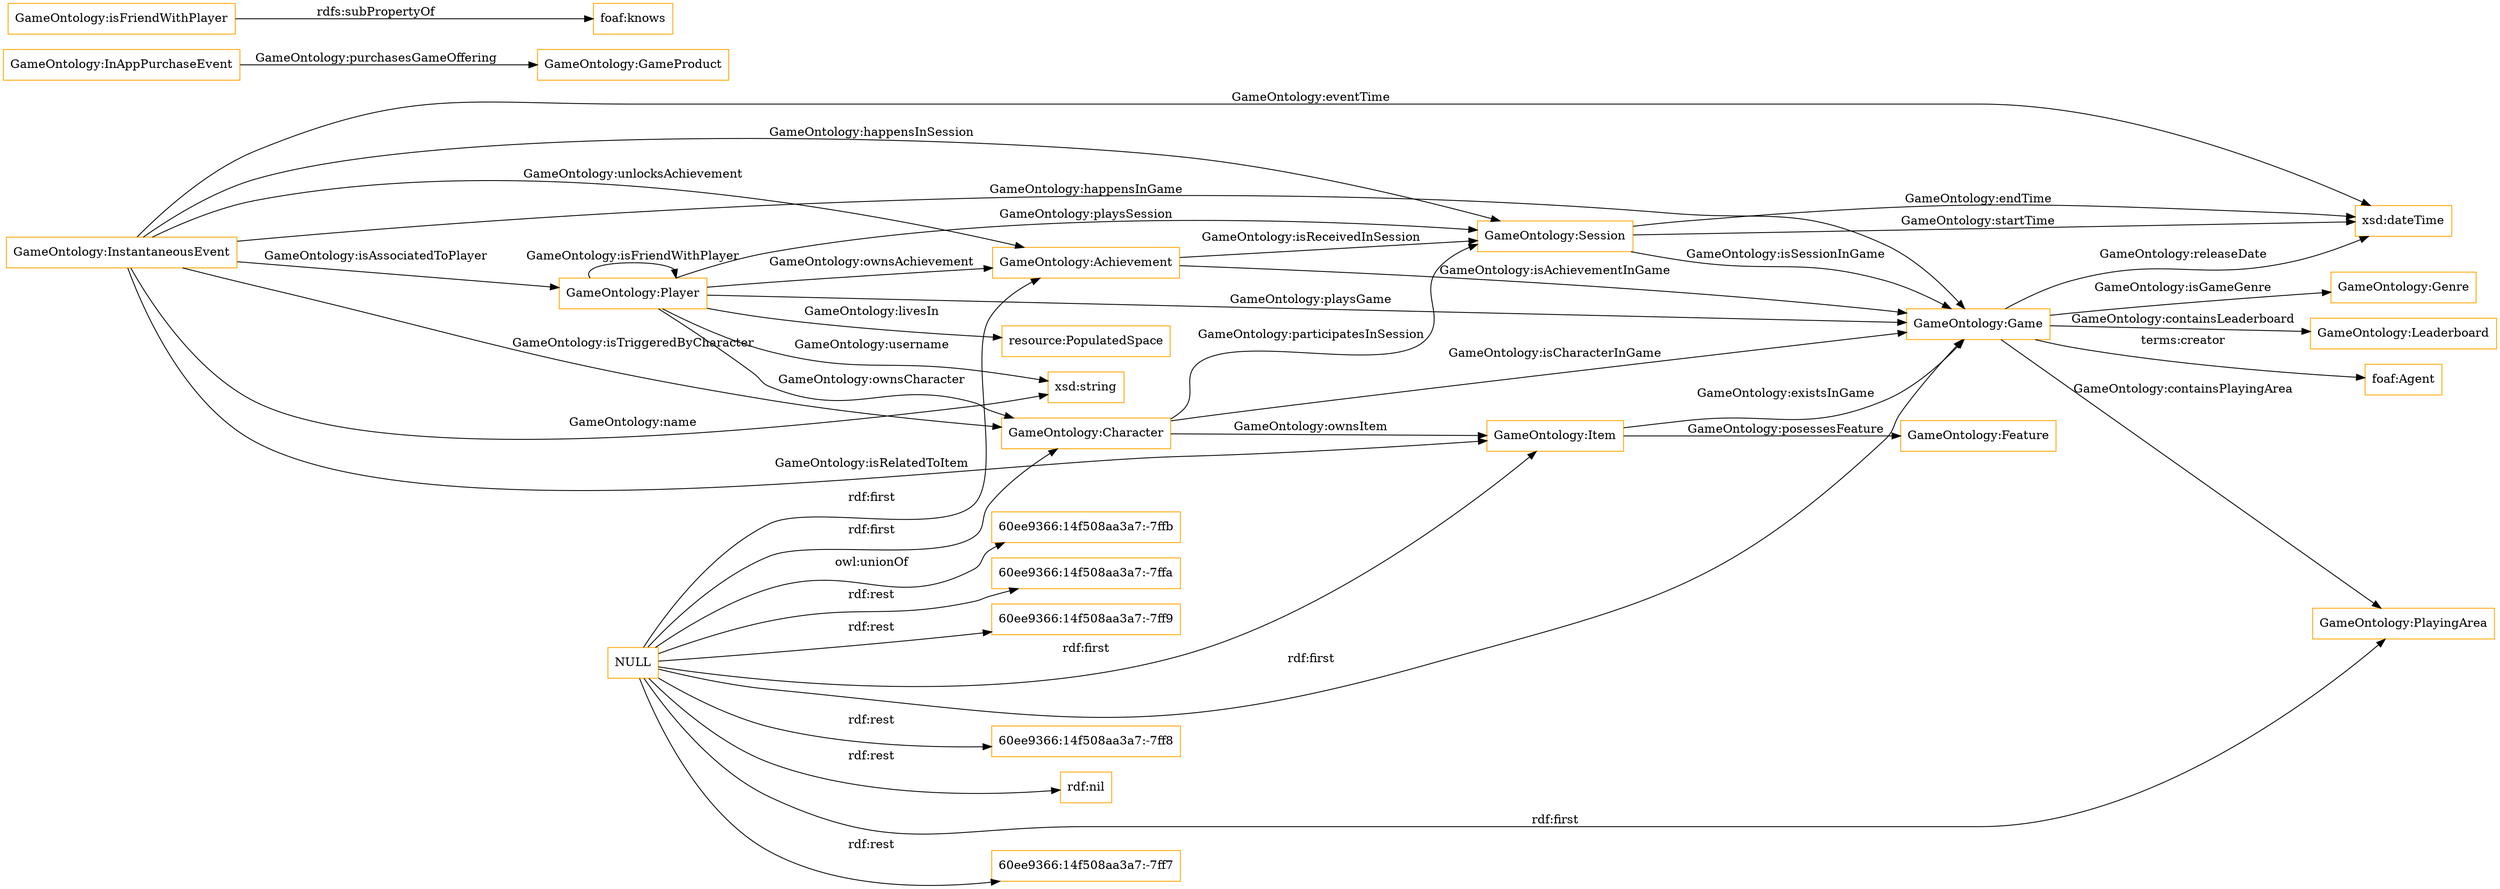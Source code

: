 digraph ar2dtool_diagram { 
rankdir=LR;
size="1501"
node [shape = rectangle, color="orange"]; "GameOntology:PlayingArea" "GameOntology:Game" "GameOntology:Leaderboard" "GameOntology:Character" "foaf:Agent" "GameOntology:Genre" "GameOntology:GameProduct" "GameOntology:Item" "GameOntology:InAppPurchaseEvent" "GameOntology:Session" "GameOntology:InstantaneousEvent" "GameOntology:Feature" "GameOntology:Player" "resource:PopulatedSpace" "GameOntology:Achievement" ; /*classes style*/
	"NULL" -> "60ee9366:14f508aa3a7:-7ffa" [ label = "rdf:rest" ];
	"NULL" -> "60ee9366:14f508aa3a7:-7ff9" [ label = "rdf:rest" ];
	"NULL" -> "GameOntology:PlayingArea" [ label = "rdf:first" ];
	"NULL" -> "GameOntology:Achievement" [ label = "rdf:first" ];
	"NULL" -> "60ee9366:14f508aa3a7:-7ff8" [ label = "rdf:rest" ];
	"NULL" -> "GameOntology:Item" [ label = "rdf:first" ];
	"NULL" -> "rdf:nil" [ label = "rdf:rest" ];
	"NULL" -> "GameOntology:Character" [ label = "rdf:first" ];
	"NULL" -> "GameOntology:Game" [ label = "rdf:first" ];
	"NULL" -> "60ee9366:14f508aa3a7:-7ff7" [ label = "rdf:rest" ];
	"NULL" -> "60ee9366:14f508aa3a7:-7ffb" [ label = "owl:unionOf" ];
	"GameOntology:isFriendWithPlayer" -> "foaf:knows" [ label = "rdfs:subPropertyOf" ];
	"GameOntology:InstantaneousEvent" -> "GameOntology:Game" [ label = "GameOntology:happensInGame" ];
	"GameOntology:InstantaneousEvent" -> "GameOntology:Session" [ label = "GameOntology:happensInSession" ];
	"GameOntology:Game" -> "foaf:Agent" [ label = "terms:creator" ];
	"GameOntology:Item" -> "GameOntology:Feature" [ label = "GameOntology:posessesFeature" ];
	"GameOntology:Character" -> "GameOntology:Game" [ label = "GameOntology:isCharacterInGame" ];
	"GameOntology:InstantaneousEvent" -> "GameOntology:Player" [ label = "GameOntology:isAssociatedToPlayer" ];
	"GameOntology:InstantaneousEvent" -> "xsd:string" [ label = "GameOntology:name" ];
	"GameOntology:Character" -> "GameOntology:Session" [ label = "GameOntology:participatesInSession" ];
	"GameOntology:Item" -> "GameOntology:Game" [ label = "GameOntology:existsInGame" ];
	"GameOntology:Session" -> "xsd:dateTime" [ label = "GameOntology:startTime" ];
	"GameOntology:Player" -> "xsd:string" [ label = "GameOntology:username" ];
	"GameOntology:Player" -> "GameOntology:Character" [ label = "GameOntology:ownsCharacter" ];
	"GameOntology:InstantaneousEvent" -> "GameOntology:Item" [ label = "GameOntology:isRelatedToItem" ];
	"GameOntology:Player" -> "resource:PopulatedSpace" [ label = "GameOntology:livesIn" ];
	"GameOntology:Player" -> "GameOntology:Game" [ label = "GameOntology:playsGame" ];
	"GameOntology:Player" -> "GameOntology:Player" [ label = "GameOntology:isFriendWithPlayer" ];
	"GameOntology:Achievement" -> "GameOntology:Game" [ label = "GameOntology:isAchievementInGame" ];
	"GameOntology:Character" -> "GameOntology:Item" [ label = "GameOntology:ownsItem" ];
	"GameOntology:InAppPurchaseEvent" -> "GameOntology:GameProduct" [ label = "GameOntology:purchasesGameOffering" ];
	"GameOntology:Game" -> "xsd:dateTime" [ label = "GameOntology:releaseDate" ];
	"GameOntology:InstantaneousEvent" -> "GameOntology:Character" [ label = "GameOntology:isTriggeredByCharacter" ];
	"GameOntology:InstantaneousEvent" -> "xsd:dateTime" [ label = "GameOntology:eventTime" ];
	"GameOntology:Game" -> "GameOntology:Genre" [ label = "GameOntology:isGameGenre" ];
	"GameOntology:Session" -> "GameOntology:Game" [ label = "GameOntology:isSessionInGame" ];
	"GameOntology:Game" -> "GameOntology:PlayingArea" [ label = "GameOntology:containsPlayingArea" ];
	"GameOntology:Achievement" -> "GameOntology:Session" [ label = "GameOntology:isReceivedInSession" ];
	"GameOntology:InstantaneousEvent" -> "GameOntology:Achievement" [ label = "GameOntology:unlocksAchievement" ];
	"GameOntology:Player" -> "GameOntology:Session" [ label = "GameOntology:playsSession" ];
	"GameOntology:Game" -> "GameOntology:Leaderboard" [ label = "GameOntology:containsLeaderboard" ];
	"GameOntology:Session" -> "xsd:dateTime" [ label = "GameOntology:endTime" ];
	"GameOntology:Player" -> "GameOntology:Achievement" [ label = "GameOntology:ownsAchievement" ];

}
